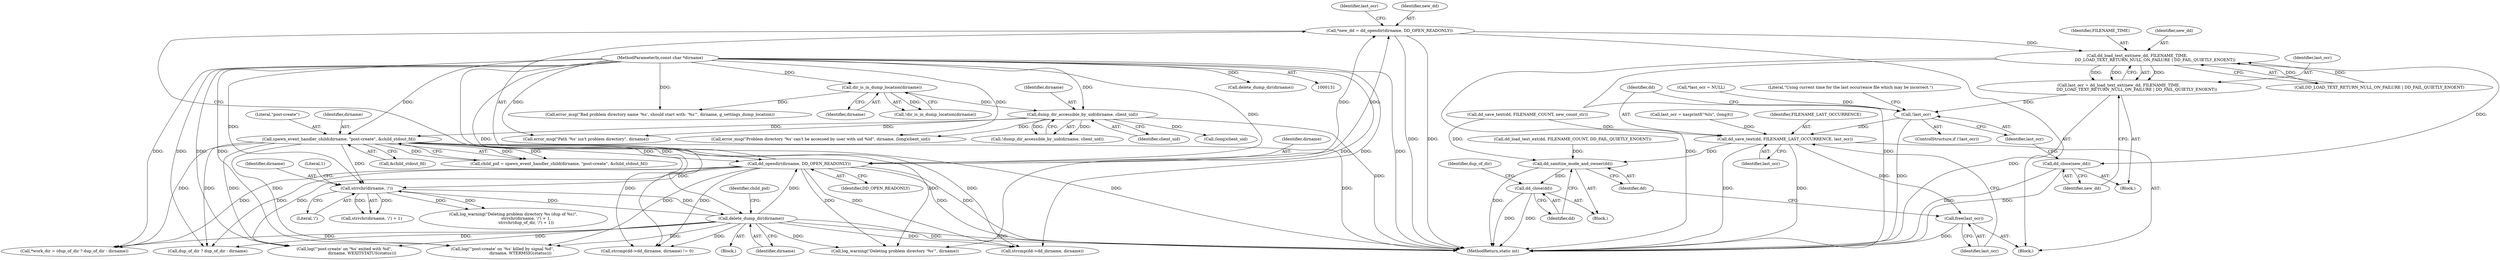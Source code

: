 digraph "0_abrt_8939398b82006ba1fec4ed491339fc075f43fc7c_0@API" {
"1000382" [label="(Call,*new_dd = dd_opendir(dirname, DD_OPEN_READONLY))"];
"1000384" [label="(Call,dd_opendir(dirname, DD_OPEN_READONLY))"];
"1000132" [label="(MethodParameterIn,const char *dirname)"];
"1000456" [label="(Call,delete_dump_dir(dirname))"];
"1000447" [label="(Call,strrchr(dirname, '/'))"];
"1000173" [label="(Call,spawn_event_handler_child(dirname, \"post-create\", &child_stdout_fd))"];
"1000147" [label="(Call,dump_dir_accessible_by_uid(dirname, client_uid))"];
"1000136" [label="(Call,dir_is_in_dump_location(dirname))"];
"1000396" [label="(Call,dd_load_text_ext(new_dd, FILENAME_TIME,\n                            DD_LOAD_TEXT_RETURN_NULL_ON_FAILURE | DD_FAIL_QUIETLY_ENOENT))"];
"1000394" [label="(Call,last_ocr = dd_load_text_ext(new_dd, FILENAME_TIME,\n                            DD_LOAD_TEXT_RETURN_NULL_ON_FAILURE | DD_FAIL_QUIETLY_ENOENT))"];
"1000409" [label="(Call,!last_ocr)"];
"1000426" [label="(Call,dd_save_text(dd, FILENAME_LAST_OCCURRENCE, last_ocr))"];
"1000430" [label="(Call,free(last_ocr))"];
"1000432" [label="(Call,dd_sanitize_mode_and_owner(dd))"];
"1000434" [label="(Call,dd_close(dd))"];
"1000402" [label="(Call,dd_close(new_dd))"];
"1000457" [label="(Identifier,dirname)"];
"1000434" [label="(Call,dd_close(dd))"];
"1000135" [label="(Call,!dir_is_in_dump_location(dirname))"];
"1000368" [label="(Call,dd_save_text(dd, FILENAME_COUNT, new_count_str))"];
"1000447" [label="(Call,strrchr(dirname, '/'))"];
"1000399" [label="(Call,DD_LOAD_TEXT_RETURN_NULL_ON_FAILURE | DD_FAIL_QUIETLY_ENOENT)"];
"1000148" [label="(Identifier,dirname)"];
"1000448" [label="(Identifier,dirname)"];
"1000438" [label="(Identifier,dup_of_dir)"];
"1000443" [label="(Block,)"];
"1000450" [label="(Literal,1)"];
"1000380" [label="(Block,)"];
"1000175" [label="(Literal,\"post-create\")"];
"1000429" [label="(Identifier,last_ocr)"];
"1000176" [label="(Call,&child_stdout_fd)"];
"1000149" [label="(Identifier,client_uid)"];
"1000446" [label="(Call,strrchr(dirname, '/') + 1)"];
"1000402" [label="(Call,dd_close(new_dd))"];
"1000373" [label="(Call,strcmp(dd->dd_dirname, dirname) != 0)"];
"1000426" [label="(Call,dd_save_text(dd, FILENAME_LAST_OCCURRENCE, last_ocr))"];
"1000320" [label="(Call,*work_dir = (dup_of_dir ? dup_of_dir : dirname))"];
"1000394" [label="(Call,last_ocr = dd_load_text_ext(new_dd, FILENAME_TIME,\n                            DD_LOAD_TEXT_RETURN_NULL_ON_FAILURE | DD_FAIL_QUIETLY_ENOENT))"];
"1000395" [label="(Identifier,last_ocr)"];
"1000409" [label="(Call,!last_ocr)"];
"1000322" [label="(Call,dup_of_dir ? dup_of_dir : dirname)"];
"1000139" [label="(Call,error_msg(\"Bad problem directory name '%s', should start with: '%s'\", dirname, g_settings_dump_location))"];
"1000174" [label="(Identifier,dirname)"];
"1000413" [label="(Literal,\"Using current time for the last occurrence file which may be incorrect.\")"];
"1000398" [label="(Identifier,FILENAME_TIME)"];
"1000397" [label="(Identifier,new_dd)"];
"1000432" [label="(Call,dd_sanitize_mode_and_owner(dd))"];
"1000171" [label="(Call,child_pid = spawn_event_handler_child(dirname, \"post-create\", &child_stdout_fd))"];
"1000389" [label="(Identifier,last_ocr)"];
"1000419" [label="(Call,last_ocr = xasprintf(\"%lu\", (long)t))"];
"1000433" [label="(Identifier,dd)"];
"1000408" [label="(ControlStructure,if (!last_ocr))"];
"1000427" [label="(Identifier,dd)"];
"1000444" [label="(Call,log_warning(\"Deleting problem directory %s (dup of %s)\",\n                    strrchr(dirname, '/') + 1,\n                    strrchr(dup_of_dir, '/') + 1))"];
"1000313" [label="(Call,log(\"'post-create' on '%s' exited with %d\",\n                            dirname, WEXITSTATUS(status)))"];
"1000383" [label="(Identifier,new_dd)"];
"1000161" [label="(Call,error_msg(\"Problem directory '%s' can't be accessed by user with uid %ld\", dirname, (long)client_uid))"];
"1000435" [label="(Identifier,dd)"];
"1000374" [label="(Call,strcmp(dd->dd_dirname, dirname))"];
"1000410" [label="(Identifier,last_ocr)"];
"1000388" [label="(Call,*last_ocr = NULL)"];
"1000449" [label="(Literal,'/')"];
"1000164" [label="(Call,(long)client_uid)"];
"1000382" [label="(Call,*new_dd = dd_opendir(dirname, DD_OPEN_READONLY))"];
"1000396" [label="(Call,dd_load_text_ext(new_dd, FILENAME_TIME,\n                            DD_LOAD_TEXT_RETURN_NULL_ON_FAILURE | DD_FAIL_QUIETLY_ENOENT))"];
"1000173" [label="(Call,spawn_event_handler_child(dirname, \"post-create\", &child_stdout_fd))"];
"1000386" [label="(Identifier,DD_OPEN_READONLY)"];
"1000132" [label="(MethodParameterIn,const char *dirname)"];
"1000487" [label="(Call,delete_dump_dir(dirname))"];
"1000137" [label="(Identifier,dirname)"];
"1000428" [label="(Identifier,FILENAME_LAST_OCCURRENCE)"];
"1000384" [label="(Call,dd_opendir(dirname, DD_OPEN_READONLY))"];
"1000498" [label="(MethodReturn,static int)"];
"1000460" [label="(Identifier,child_pid)"];
"1000146" [label="(Call,!dump_dir_accessible_by_uid(dirname, client_uid))"];
"1000385" [label="(Identifier,dirname)"];
"1000456" [label="(Call,delete_dump_dir(dirname))"];
"1000156" [label="(Call,error_msg(\"Path '%s' isn't problem directory\", dirname))"];
"1000303" [label="(Call,log(\"'post-create' on '%s' killed by signal %d\",\n                            dirname, WTERMSIG(status)))"];
"1000393" [label="(Block,)"];
"1000431" [label="(Identifier,last_ocr)"];
"1000133" [label="(Block,)"];
"1000484" [label="(Call,log_warning(\"Deleting problem directory '%s'\", dirname))"];
"1000136" [label="(Call,dir_is_in_dump_location(dirname))"];
"1000147" [label="(Call,dump_dir_accessible_by_uid(dirname, client_uid))"];
"1000430" [label="(Call,free(last_ocr))"];
"1000403" [label="(Identifier,new_dd)"];
"1000339" [label="(Call,dd_load_text_ext(dd, FILENAME_COUNT, DD_FAIL_QUIETLY_ENOENT))"];
"1000382" -> "1000380"  [label="AST: "];
"1000382" -> "1000384"  [label="CFG: "];
"1000383" -> "1000382"  [label="AST: "];
"1000384" -> "1000382"  [label="AST: "];
"1000389" -> "1000382"  [label="CFG: "];
"1000382" -> "1000498"  [label="DDG: "];
"1000382" -> "1000498"  [label="DDG: "];
"1000384" -> "1000382"  [label="DDG: "];
"1000384" -> "1000382"  [label="DDG: "];
"1000382" -> "1000396"  [label="DDG: "];
"1000384" -> "1000386"  [label="CFG: "];
"1000385" -> "1000384"  [label="AST: "];
"1000386" -> "1000384"  [label="AST: "];
"1000384" -> "1000498"  [label="DDG: "];
"1000384" -> "1000498"  [label="DDG: "];
"1000384" -> "1000303"  [label="DDG: "];
"1000384" -> "1000313"  [label="DDG: "];
"1000384" -> "1000320"  [label="DDG: "];
"1000384" -> "1000322"  [label="DDG: "];
"1000384" -> "1000373"  [label="DDG: "];
"1000384" -> "1000374"  [label="DDG: "];
"1000132" -> "1000384"  [label="DDG: "];
"1000456" -> "1000384"  [label="DDG: "];
"1000173" -> "1000384"  [label="DDG: "];
"1000384" -> "1000447"  [label="DDG: "];
"1000384" -> "1000484"  [label="DDG: "];
"1000132" -> "1000131"  [label="AST: "];
"1000132" -> "1000498"  [label="DDG: "];
"1000132" -> "1000136"  [label="DDG: "];
"1000132" -> "1000139"  [label="DDG: "];
"1000132" -> "1000147"  [label="DDG: "];
"1000132" -> "1000156"  [label="DDG: "];
"1000132" -> "1000161"  [label="DDG: "];
"1000132" -> "1000173"  [label="DDG: "];
"1000132" -> "1000303"  [label="DDG: "];
"1000132" -> "1000313"  [label="DDG: "];
"1000132" -> "1000320"  [label="DDG: "];
"1000132" -> "1000322"  [label="DDG: "];
"1000132" -> "1000373"  [label="DDG: "];
"1000132" -> "1000374"  [label="DDG: "];
"1000132" -> "1000447"  [label="DDG: "];
"1000132" -> "1000456"  [label="DDG: "];
"1000132" -> "1000484"  [label="DDG: "];
"1000132" -> "1000487"  [label="DDG: "];
"1000456" -> "1000443"  [label="AST: "];
"1000456" -> "1000457"  [label="CFG: "];
"1000457" -> "1000456"  [label="AST: "];
"1000460" -> "1000456"  [label="CFG: "];
"1000456" -> "1000498"  [label="DDG: "];
"1000456" -> "1000498"  [label="DDG: "];
"1000456" -> "1000303"  [label="DDG: "];
"1000456" -> "1000313"  [label="DDG: "];
"1000456" -> "1000320"  [label="DDG: "];
"1000456" -> "1000322"  [label="DDG: "];
"1000456" -> "1000373"  [label="DDG: "];
"1000456" -> "1000374"  [label="DDG: "];
"1000456" -> "1000447"  [label="DDG: "];
"1000447" -> "1000456"  [label="DDG: "];
"1000456" -> "1000484"  [label="DDG: "];
"1000447" -> "1000446"  [label="AST: "];
"1000447" -> "1000449"  [label="CFG: "];
"1000448" -> "1000447"  [label="AST: "];
"1000449" -> "1000447"  [label="AST: "];
"1000450" -> "1000447"  [label="CFG: "];
"1000447" -> "1000444"  [label="DDG: "];
"1000447" -> "1000444"  [label="DDG: "];
"1000447" -> "1000446"  [label="DDG: "];
"1000447" -> "1000446"  [label="DDG: "];
"1000173" -> "1000447"  [label="DDG: "];
"1000173" -> "1000171"  [label="AST: "];
"1000173" -> "1000176"  [label="CFG: "];
"1000174" -> "1000173"  [label="AST: "];
"1000175" -> "1000173"  [label="AST: "];
"1000176" -> "1000173"  [label="AST: "];
"1000171" -> "1000173"  [label="CFG: "];
"1000173" -> "1000498"  [label="DDG: "];
"1000173" -> "1000498"  [label="DDG: "];
"1000173" -> "1000171"  [label="DDG: "];
"1000173" -> "1000171"  [label="DDG: "];
"1000173" -> "1000171"  [label="DDG: "];
"1000147" -> "1000173"  [label="DDG: "];
"1000173" -> "1000303"  [label="DDG: "];
"1000173" -> "1000313"  [label="DDG: "];
"1000173" -> "1000320"  [label="DDG: "];
"1000173" -> "1000322"  [label="DDG: "];
"1000173" -> "1000373"  [label="DDG: "];
"1000173" -> "1000374"  [label="DDG: "];
"1000173" -> "1000484"  [label="DDG: "];
"1000147" -> "1000146"  [label="AST: "];
"1000147" -> "1000149"  [label="CFG: "];
"1000148" -> "1000147"  [label="AST: "];
"1000149" -> "1000147"  [label="AST: "];
"1000146" -> "1000147"  [label="CFG: "];
"1000147" -> "1000498"  [label="DDG: "];
"1000147" -> "1000146"  [label="DDG: "];
"1000147" -> "1000146"  [label="DDG: "];
"1000136" -> "1000147"  [label="DDG: "];
"1000147" -> "1000156"  [label="DDG: "];
"1000147" -> "1000161"  [label="DDG: "];
"1000147" -> "1000164"  [label="DDG: "];
"1000136" -> "1000135"  [label="AST: "];
"1000136" -> "1000137"  [label="CFG: "];
"1000137" -> "1000136"  [label="AST: "];
"1000135" -> "1000136"  [label="CFG: "];
"1000136" -> "1000135"  [label="DDG: "];
"1000136" -> "1000139"  [label="DDG: "];
"1000396" -> "1000394"  [label="AST: "];
"1000396" -> "1000399"  [label="CFG: "];
"1000397" -> "1000396"  [label="AST: "];
"1000398" -> "1000396"  [label="AST: "];
"1000399" -> "1000396"  [label="AST: "];
"1000394" -> "1000396"  [label="CFG: "];
"1000396" -> "1000498"  [label="DDG: "];
"1000396" -> "1000498"  [label="DDG: "];
"1000396" -> "1000394"  [label="DDG: "];
"1000396" -> "1000394"  [label="DDG: "];
"1000396" -> "1000394"  [label="DDG: "];
"1000399" -> "1000396"  [label="DDG: "];
"1000399" -> "1000396"  [label="DDG: "];
"1000396" -> "1000402"  [label="DDG: "];
"1000394" -> "1000393"  [label="AST: "];
"1000395" -> "1000394"  [label="AST: "];
"1000403" -> "1000394"  [label="CFG: "];
"1000394" -> "1000498"  [label="DDG: "];
"1000394" -> "1000409"  [label="DDG: "];
"1000409" -> "1000408"  [label="AST: "];
"1000409" -> "1000410"  [label="CFG: "];
"1000410" -> "1000409"  [label="AST: "];
"1000413" -> "1000409"  [label="CFG: "];
"1000427" -> "1000409"  [label="CFG: "];
"1000409" -> "1000498"  [label="DDG: "];
"1000388" -> "1000409"  [label="DDG: "];
"1000409" -> "1000426"  [label="DDG: "];
"1000426" -> "1000380"  [label="AST: "];
"1000426" -> "1000429"  [label="CFG: "];
"1000427" -> "1000426"  [label="AST: "];
"1000428" -> "1000426"  [label="AST: "];
"1000429" -> "1000426"  [label="AST: "];
"1000431" -> "1000426"  [label="CFG: "];
"1000426" -> "1000498"  [label="DDG: "];
"1000426" -> "1000498"  [label="DDG: "];
"1000368" -> "1000426"  [label="DDG: "];
"1000419" -> "1000426"  [label="DDG: "];
"1000426" -> "1000430"  [label="DDG: "];
"1000426" -> "1000432"  [label="DDG: "];
"1000430" -> "1000380"  [label="AST: "];
"1000430" -> "1000431"  [label="CFG: "];
"1000431" -> "1000430"  [label="AST: "];
"1000433" -> "1000430"  [label="CFG: "];
"1000430" -> "1000498"  [label="DDG: "];
"1000432" -> "1000133"  [label="AST: "];
"1000432" -> "1000433"  [label="CFG: "];
"1000433" -> "1000432"  [label="AST: "];
"1000435" -> "1000432"  [label="CFG: "];
"1000432" -> "1000498"  [label="DDG: "];
"1000368" -> "1000432"  [label="DDG: "];
"1000339" -> "1000432"  [label="DDG: "];
"1000432" -> "1000434"  [label="DDG: "];
"1000434" -> "1000133"  [label="AST: "];
"1000434" -> "1000435"  [label="CFG: "];
"1000435" -> "1000434"  [label="AST: "];
"1000438" -> "1000434"  [label="CFG: "];
"1000434" -> "1000498"  [label="DDG: "];
"1000434" -> "1000498"  [label="DDG: "];
"1000402" -> "1000393"  [label="AST: "];
"1000402" -> "1000403"  [label="CFG: "];
"1000403" -> "1000402"  [label="AST: "];
"1000410" -> "1000402"  [label="CFG: "];
"1000402" -> "1000498"  [label="DDG: "];
"1000402" -> "1000498"  [label="DDG: "];
}
